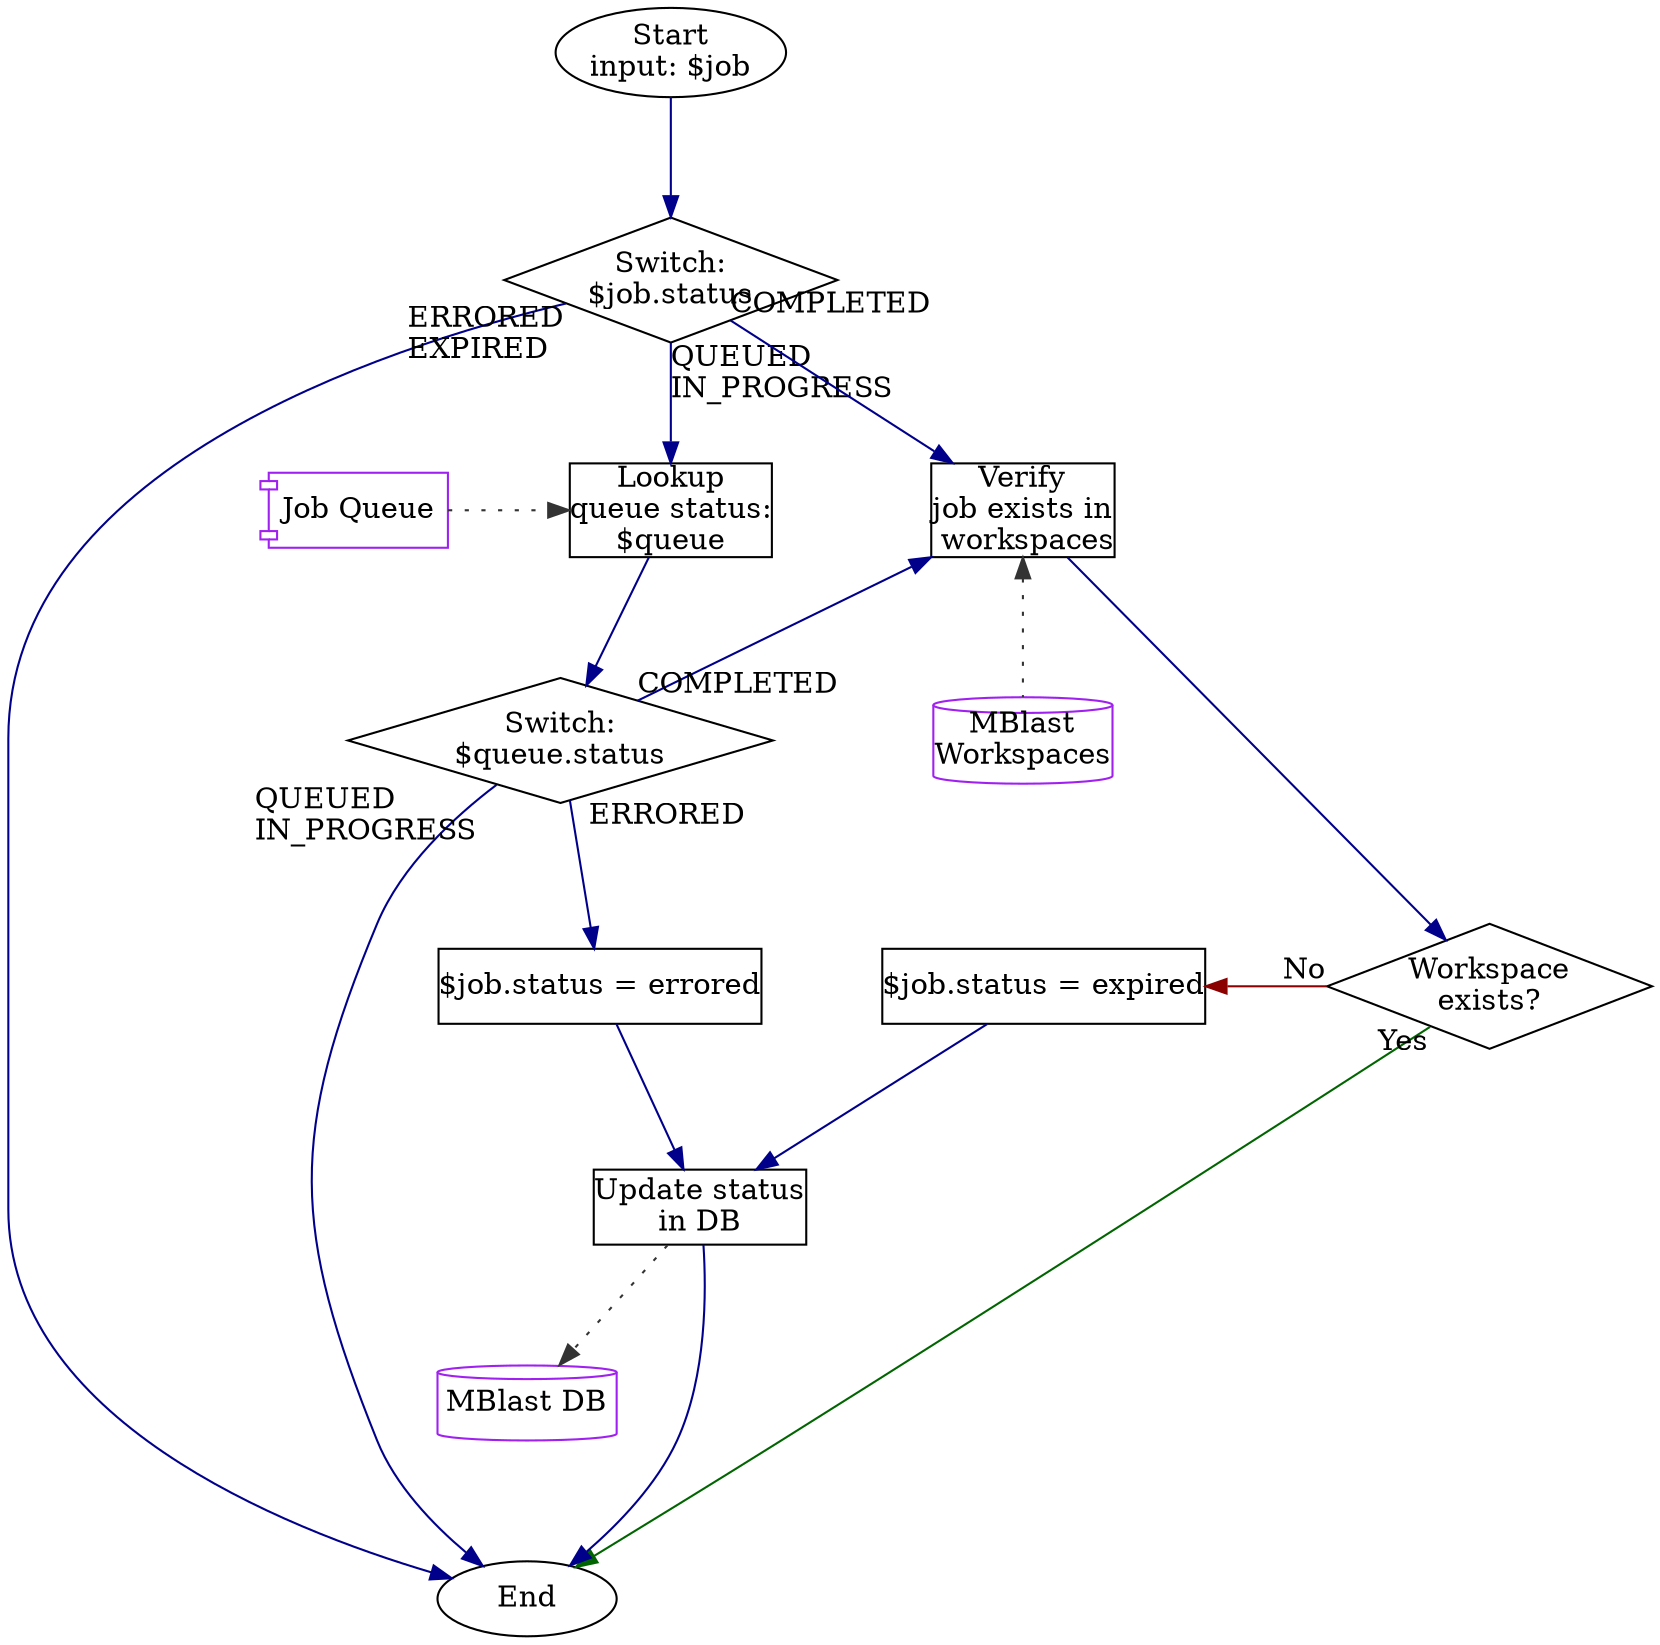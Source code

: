 digraph {
  graph [nodesep=0.8, ranksep=0.8]
  node  [shape=rect, margin=0, width="1.2"]
  edge  [color=darkblue]

  //
  // Nodes
  //

  // External Resources
  {
    node [shape=cylinder, color=purple]

    DB    [label="MBlast DB"]
    FS    [label="MBlast\nWorkspaces"]
    Queue [label="Job Queue", shape=component]
  }

  // End Caps
  {
    node [shape=oval]

    Start [label="Start\ninput: $job"]
    End
  }

  // Decisions
  {
    node [shape=diamond]

    SwitchInStatus    [label="Switch:\n$job.status"]
    SwitchQueueStatus [label="Switch:\n$queue.status"]
    JobExistsInWS     [label="Workspace\nexists?"]
  }

  // Internal processes
  {
    LookupQueueStatus [label="Lookup\nqueue status:\n$queue"]
    CheckJobExists    [label="Verify\njob exists in\n workspaces"]
    SetExpired        [label="$job.status = expired"]
    SetErrored        [label="$job.status = errored"]
    UpdateDBStatus    [label="Update status\nin DB"]
  }

  //
  // Edges
  //

  Start -> SwitchInStatus

  SwitchInStatus -> LookupQueueStatus [taillabel="QUEUED\lIN_PROGRESS\l"]
  SwitchInStatus -> CheckJobExists    [taillabel="COMPLETED"]
  SwitchInStatus -> End               [taillabel="ERRORED\lEXPIRED\l"]

  LookupQueueStatus -> SwitchQueueStatus

  SwitchQueueStatus -> SetErrored     [taillabel="  ERRORED"]
  SwitchQueueStatus -> CheckJobExists [taillabel="COMPLETED", constraint=false]
  SwitchQueueStatus -> End            [taillabel="QUEUED\lIN_PROGRESS  \l"]

  CheckJobExists -> JobExistsInWS

  JobExistsInWS -> End [taillabel="Yes", color=darkgreen, ]
  SetExpired    -> JobExistsInWS  [headlabel="No", color=darkred, dir=back]

  SetErrored   -> UpdateDBStatus []
  SetExpired   -> UpdateDBStatus

  UpdateDBStatus -> End

  // External resource calls
  {
    edge [style=dotted, color="#333333"]

    Queue -> LookupQueueStatus
    UpdateDBStatus -> DB
    CheckJobExists    -> FS    [dir=back]
  }

  //
  // Formatting
  //

  {
    rank=same
    LookupQueueStatus
    Queue
  }

  {
    rank=same
    // CheckJobExists
    SwitchQueueStatus
    FS
  }

  {
    rank=same
    JobExistsInWS
    SetExpired
  }

  {
    rank=same
    LookupQueueStatus
    Queue
  }


  {
    rank=same
    SetExpired
    SetErrored
  }

  {
    rank=sink
    End
  }

  {
    edge [style=invis]
    Queue -> SwitchQueueStatus
    SetErrored -> SetExpired
  }

}